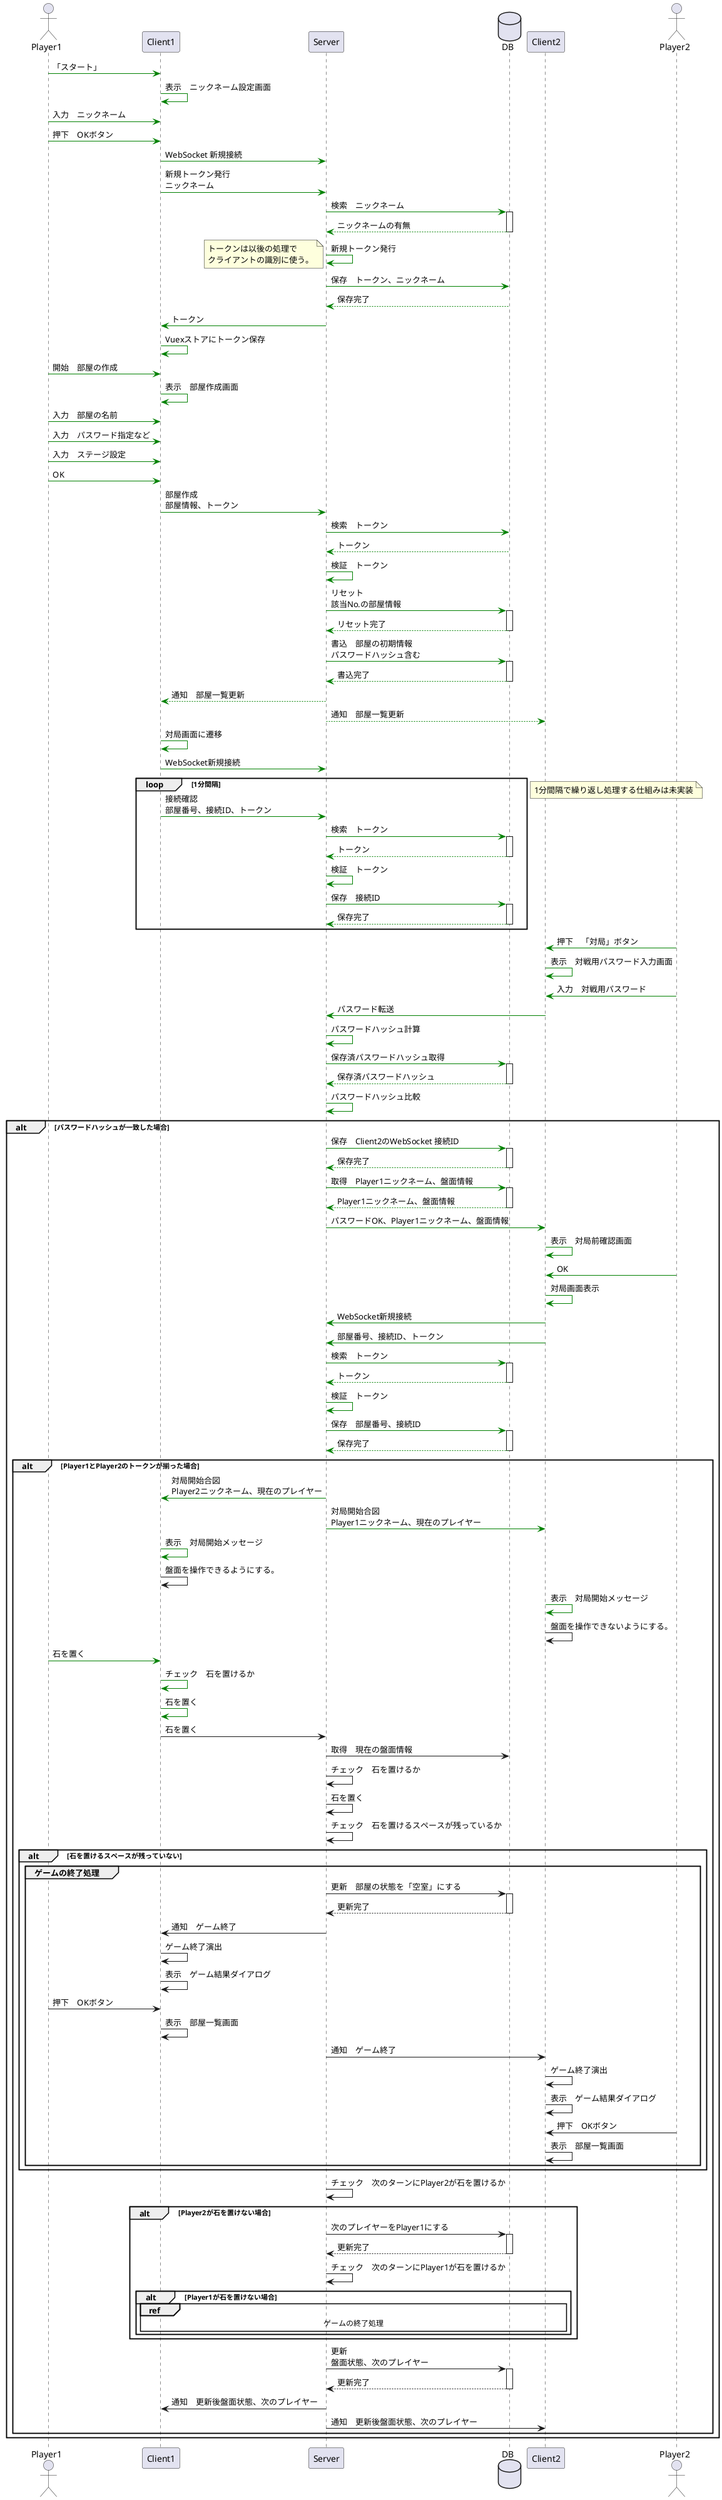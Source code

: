 @startuml sequence_game

actor Player1
participant Client1
participant Server
database DB
participant Client2
actor Player2

' Player1の参加

Player1 -[#Green]> Client1 : 「スタート」
Client1 -[#Green]> Client1 : 表示　ニックネーム設定画面
Player1 -[#Green]> Client1 : 入力　ニックネーム
Player1 -[#Green]> Client1 : 押下　OKボタン
Client1 -[#Green]> Server : WebSocket 新規接続
Client1 -[#Green]> Server : 新規トークン発行\nニックネーム
Server -[#Green]> DB : 検索　ニックネーム
activate DB
DB -[#Green]-> Server : ニックネームの有無
deactivate DB
Server -[#Green]> Server : 新規トークン発行
note left : トークンは以後の処理で\nクライアントの識別に使う。
Server -[#Green]> DB : 保存　トークン、ニックネーム
DB -[#Green]-> Server : 保存完了
Server -[#Green]> Client1 : トークン
Client1 -[#Green]> Client1 : Vuexストアにトークン保存

' Player1による部屋作成

Player1 -[#Green]> Client1 : 開始　部屋の作成
Client1 -[#Green]> Client1 : 表示　部屋作成画面
Player1 -[#Green]> Client1 : 入力　部屋の名前
Player1 -[#Green]> Client1 : 入力　パスワード指定など
Player1 -[#Green]> Client1 : 入力　ステージ設定
Player1 -[#Green]> Client1 : OK
Client1 -[#Green]> Server : 部屋作成\n部屋情報、トークン
Server -[#Green]> DB : 検索　トークン
DB -[#Green]-> Server : トークン
Server -[#Green]> Server : 検証　トークン
Server -[#Green]> DB : リセット\n該当No.の部屋情報
activate DB
DB -[#Green]-> Server : リセット完了
deactivate DB
Server -[#Green]> DB : 書込　部屋の初期情報\nパスワードハッシュ含む
activate DB
DB -[#Green]-> Server : 書込完了
deactivate DB
Server -[#Green]-> Client1 : 通知　部屋一覧更新
Server -[#Green]-> Client2 : 通知　部屋一覧更新
Client1 -[#Green]> Client1 : 対局画面に遷移
Client1 -[#Green]> Server : WebSocket新規接続

loop 1分間隔
    Client1 -[#Green]> Server : 接続確認\n部屋番号、接続ID、トークン
    Server -[#Green]> DB : 検索　トークン
    activate DB
    DB -[#Green]-> Server : トークン
    deactivate DB
    Server -[#Green]> Server : 検証　トークン
    Server -[#Green]> DB : 保存　接続ID
    activate DB
    DB -[#Green]-> Server : 保存完了
    deactivate DB
end
note left : 1分間隔で繰り返し処理する仕組みは未実装

' Player2参戦

Player2 -[#Green]> Client2 : 押下　「対局」ボタン
Client2 -[#Green]> Client2 : 表示　対戦用パスワード入力画面
Player2 -[#Green]> Client2 : 入力　対戦用パスワード
Client2 -[#Green]> Server : パスワード転送
Server -[#Green]> Server : パスワードハッシュ計算
Server -[#Green]> DB : 保存済パスワードハッシュ取得
activate DB
DB -[#Green]-> Server : 保存済パスワードハッシュ
deactivate DB
Server -[#Green]> Server : パスワードハッシュ比較
alt パスワードハッシュが一致した場合
    Server -[#Green]> DB : 保存　Client2のWebSocket 接続ID
    activate DB
    DB -[#Green]-> Server : 保存完了
    deactivate DB
    Server -[#Green]> DB : 取得　Player1ニックネーム、盤面情報
    activate DB
    DB -[#Green]-> Server : Player1ニックネーム、盤面情報
    deactivate DB
    Server -[#Green]> Client2 : パスワードOK、Player1ニックネーム、盤面情報
    Client2 -[#Green]> Client2 : 表示　対局前確認画面
    Player2 -[#Green]> Client2 : OK
    Client2 -[#Green]> Client2 : 対局画面表示
    Client2 -[#Green]> Server : WebSocket新規接続
    Client2 -[#Green]> Server : 部屋番号、接続ID、トークン
    Server -[#Green]> DB : 検索　トークン
    activate DB
    DB -[#Green]-> Server : トークン
    deactivate DB
    Server -[#Green]> Server : 検証　トークン
    Server -[#Green]> DB : 保存　部屋番号、接続ID
    activate DB
    DB -[#Green]-> Server : 保存完了
    deactivate DB

    alt Player1とPlayer2のトークンが揃った場合
        Server -[#Green]> Client1 : 対局開始合図\nPlayer2ニックネーム、現在のプレイヤー
        Server -[#Green]> Client2 : 対局開始合図\nPlayer1ニックネーム、現在のプレイヤー
        Client1 -[#Green]> Client1 : 表示　対局開始メッセージ
        Client1 -> Client1 : 盤面を操作できるようにする。
        Client2 -[#Green]> Client2 : 表示　対局開始メッセージ
        Client2 -> Client2 : 盤面を操作できないようにする。
        Player1 -[#Green]> Client1 : 石を置く
        Client1 -[#Green]> Client1 : チェック　石を置けるか
        Client1 -[#Green]> Client1 : 石を置く
        Client1 -> Server : 石を置く
        Server -> DB : 取得　現在の盤面情報
        Server -> Server : チェック　石を置けるか
        Server -> Server : 石を置く
        Server -> Server : チェック　石を置けるスペースが残っているか
        alt 石を置けるスペースが残っていない
            group ゲームの終了処理
                Server -> DB : 更新　部屋の状態を「空室」にする
                activate DB
                DB --> Server : 更新完了
                deactivate DB
                Server -> Client1 : 通知　ゲーム終了
                Client1 -> Client1 : ゲーム終了演出
                Client1 -> Client1 : 表示　ゲーム結果ダイアログ
                Player1 -> Client1 : 押下　OKボタン
                Client1 -> Client1 : 表示　部屋一覧画面
                Server -> Client2 : 通知　ゲーム終了
                Client2 -> Client2 : ゲーム終了演出
                Client2 -> Client2 : 表示　ゲーム結果ダイアログ
                Player2 -> Client2 : 押下　OKボタン
                Client2 -> Client2 : 表示　部屋一覧画面
            end
        end
        Server -> Server : チェック　次のターンにPlayer2が石を置けるか
        alt Player2が石を置けない場合
            Server -> DB : 次のプレイヤーをPlayer1にする
            activate DB
            DB --> Server : 更新完了
            deactivate DB
            Server -> Server : チェック　次のターンにPlayer1が石を置けるか
            alt Player1が石を置けない場合
                ref over Client1, Client2
                    ゲームの終了処理
                end ref
            end
        end
        Server -> DB : 更新\n盤面状態、次のプレイヤー
        activate DB
        DB --> Server : 更新完了
        deactivate DB
        Server -> Client1 : 通知　更新後盤面状態、次のプレイヤー
        Server -> Client2 : 通知　更新後盤面状態、次のプレイヤー
    end
end

@enduml
